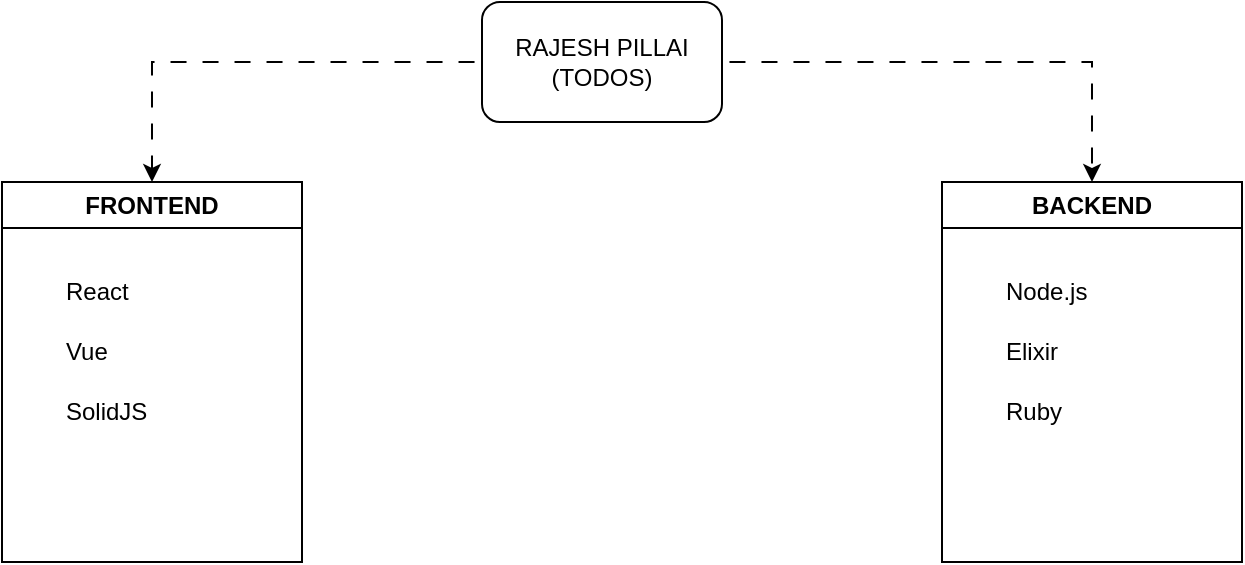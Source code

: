 <mxfile version="21.7.5" type="github">
  <diagram name="Page-1" id="nTAkSpbYj7bX4QL-7YCP">
    <mxGraphModel dx="872" dy="491" grid="1" gridSize="10" guides="1" tooltips="1" connect="1" arrows="1" fold="1" page="1" pageScale="1" pageWidth="850" pageHeight="1100" math="0" shadow="0">
      <root>
        <mxCell id="0" />
        <mxCell id="1" parent="0" />
        <mxCell id="_yivKYCb2x6nQ_JJ3shi-7" style="edgeStyle=orthogonalEdgeStyle;rounded=0;orthogonalLoop=1;jettySize=auto;html=1;entryX=0.5;entryY=0;entryDx=0;entryDy=0;flowAnimation=1;" edge="1" parent="1" source="_yivKYCb2x6nQ_JJ3shi-1" target="_yivKYCb2x6nQ_JJ3shi-3">
          <mxGeometry relative="1" as="geometry" />
        </mxCell>
        <mxCell id="_yivKYCb2x6nQ_JJ3shi-12" style="edgeStyle=orthogonalEdgeStyle;rounded=0;orthogonalLoop=1;jettySize=auto;html=1;entryX=0.5;entryY=0;entryDx=0;entryDy=0;flowAnimation=1;" edge="1" parent="1" source="_yivKYCb2x6nQ_JJ3shi-1" target="_yivKYCb2x6nQ_JJ3shi-8">
          <mxGeometry relative="1" as="geometry" />
        </mxCell>
        <mxCell id="_yivKYCb2x6nQ_JJ3shi-1" value="RAJESH PILLAI&lt;br&gt;(TODOS)" style="rounded=1;whiteSpace=wrap;html=1;" vertex="1" parent="1">
          <mxGeometry x="350" y="40" width="120" height="60" as="geometry" />
        </mxCell>
        <mxCell id="_yivKYCb2x6nQ_JJ3shi-3" value="FRONTEND" style="swimlane;whiteSpace=wrap;html=1;" vertex="1" parent="1">
          <mxGeometry x="110" y="130" width="150" height="190" as="geometry" />
        </mxCell>
        <mxCell id="_yivKYCb2x6nQ_JJ3shi-4" value="React" style="text;html=1;strokeColor=none;fillColor=none;align=left;verticalAlign=middle;whiteSpace=wrap;rounded=0;" vertex="1" parent="_yivKYCb2x6nQ_JJ3shi-3">
          <mxGeometry x="30" y="40" width="60" height="30" as="geometry" />
        </mxCell>
        <mxCell id="_yivKYCb2x6nQ_JJ3shi-5" value="Vue" style="text;html=1;strokeColor=none;fillColor=none;align=left;verticalAlign=middle;whiteSpace=wrap;rounded=0;" vertex="1" parent="_yivKYCb2x6nQ_JJ3shi-3">
          <mxGeometry x="30" y="70" width="60" height="30" as="geometry" />
        </mxCell>
        <mxCell id="_yivKYCb2x6nQ_JJ3shi-6" value="SolidJS" style="text;html=1;strokeColor=none;fillColor=none;align=left;verticalAlign=middle;whiteSpace=wrap;rounded=0;" vertex="1" parent="_yivKYCb2x6nQ_JJ3shi-3">
          <mxGeometry x="30" y="100" width="60" height="30" as="geometry" />
        </mxCell>
        <mxCell id="_yivKYCb2x6nQ_JJ3shi-8" value="BACKEND" style="swimlane;whiteSpace=wrap;html=1;" vertex="1" parent="1">
          <mxGeometry x="580" y="130" width="150" height="190" as="geometry" />
        </mxCell>
        <mxCell id="_yivKYCb2x6nQ_JJ3shi-9" value="Node.js" style="text;html=1;strokeColor=none;fillColor=none;align=left;verticalAlign=middle;whiteSpace=wrap;rounded=0;" vertex="1" parent="_yivKYCb2x6nQ_JJ3shi-8">
          <mxGeometry x="30" y="40" width="60" height="30" as="geometry" />
        </mxCell>
        <mxCell id="_yivKYCb2x6nQ_JJ3shi-10" value="Elixir" style="text;html=1;strokeColor=none;fillColor=none;align=left;verticalAlign=middle;whiteSpace=wrap;rounded=0;" vertex="1" parent="_yivKYCb2x6nQ_JJ3shi-8">
          <mxGeometry x="30" y="70" width="60" height="30" as="geometry" />
        </mxCell>
        <mxCell id="_yivKYCb2x6nQ_JJ3shi-11" value="Ruby" style="text;html=1;strokeColor=none;fillColor=none;align=left;verticalAlign=middle;whiteSpace=wrap;rounded=0;" vertex="1" parent="_yivKYCb2x6nQ_JJ3shi-8">
          <mxGeometry x="30" y="100" width="60" height="30" as="geometry" />
        </mxCell>
      </root>
    </mxGraphModel>
  </diagram>
</mxfile>
